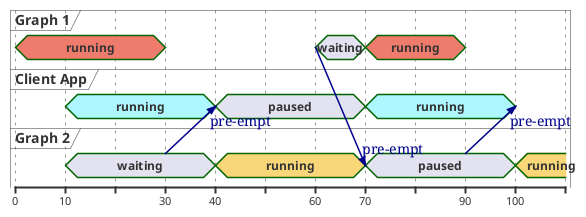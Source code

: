 @startuml
concise    "Graph 1" as A
concise    "Client App" as B
concise    "Graph 2" as C

@0
A is running #ef7b6c
B is {hidden}
C is {hidden}

@10
C is waiting
B is running #adf7ff

@30
A is {hidden}

@40
B is paused
C is running #f9d677

@60
A is waiting

@70
A is running #ef7b6c
B is running #adf7ff
C is paused

@90
A is {hidden}

@100
B is {hidden}
C is running #f9d677

@100
B is {hidden}

' EVENTS
C@30 -> B@40 : pre-empt
A@60 -> C@70 : pre-empt
C@90 -> B@100 : pre-empt

@enduml
